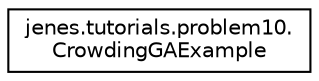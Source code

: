 digraph "Representación gráfica de la clase"
{
  edge [fontname="Helvetica",fontsize="10",labelfontname="Helvetica",labelfontsize="10"];
  node [fontname="Helvetica",fontsize="10",shape=record];
  rankdir="LR";
  Node1 [label="jenes.tutorials.problem10.\lCrowdingGAExample",height=0.2,width=0.4,color="black", fillcolor="white", style="filled",URL="$classjenes_1_1tutorials_1_1problem10_1_1_crowding_g_a_example.html"];
}
